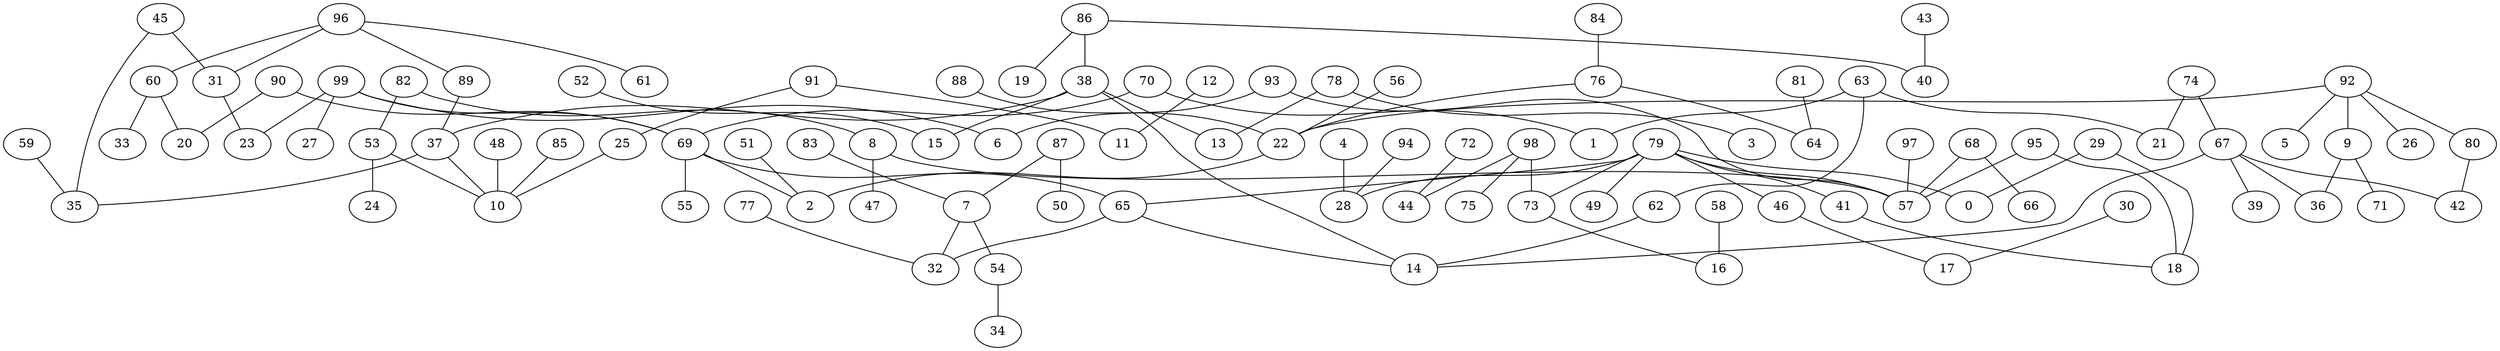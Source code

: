 digraph GG_graph {

subgraph G_graph {
edge [color = black]
"82" -> "53" [dir = none]
"77" -> "32" [dir = none]
"83" -> "7" [dir = none]
"80" -> "42" [dir = none]
"4" -> "28" [dir = none]
"51" -> "2" [dir = none]
"72" -> "44" [dir = none]
"12" -> "11" [dir = none]
"98" -> "75" [dir = none]
"98" -> "44" [dir = none]
"98" -> "73" [dir = none]
"97" -> "57" [dir = none]
"58" -> "16" [dir = none]
"84" -> "76" [dir = none]
"30" -> "17" [dir = none]
"78" -> "3" [dir = none]
"78" -> "13" [dir = none]
"53" -> "24" [dir = none]
"53" -> "10" [dir = none]
"52" -> "15" [dir = none]
"48" -> "10" [dir = none]
"92" -> "26" [dir = none]
"92" -> "5" [dir = none]
"92" -> "22" [dir = none]
"60" -> "33" [dir = none]
"60" -> "20" [dir = none]
"89" -> "37" [dir = none]
"74" -> "21" [dir = none]
"74" -> "67" [dir = none]
"86" -> "19" [dir = none]
"86" -> "40" [dir = none]
"86" -> "38" [dir = none]
"87" -> "50" [dir = none]
"87" -> "7" [dir = none]
"95" -> "57" [dir = none]
"81" -> "64" [dir = none]
"69" -> "55" [dir = none]
"69" -> "65" [dir = none]
"69" -> "2" [dir = none]
"25" -> "10" [dir = none]
"90" -> "20" [dir = none]
"90" -> "69" [dir = none]
"76" -> "64" [dir = none]
"76" -> "22" [dir = none]
"59" -> "35" [dir = none]
"67" -> "36" [dir = none]
"67" -> "42" [dir = none]
"67" -> "39" [dir = none]
"67" -> "14" [dir = none]
"73" -> "16" [dir = none]
"7" -> "54" [dir = none]
"7" -> "32" [dir = none]
"65" -> "14" [dir = none]
"65" -> "32" [dir = none]
"70" -> "1" [dir = none]
"70" -> "69" [dir = none]
"85" -> "10" [dir = none]
"22" -> "2" [dir = none]
"56" -> "22" [dir = none]
"79" -> "49" [dir = none]
"79" -> "41" [dir = none]
"79" -> "28" [dir = none]
"79" -> "73" [dir = none]
"79" -> "46" [dir = none]
"79" -> "0" [dir = none]
"79" -> "57" [dir = none]
"79" -> "65" [dir = none]
"91" -> "11" [dir = none]
"91" -> "25" [dir = none]
"37" -> "10" [dir = none]
"37" -> "35" [dir = none]
"46" -> "17" [dir = none]
"68" -> "66" [dir = none]
"68" -> "57" [dir = none]
"99" -> "27" [dir = none]
"99" -> "23" [dir = none]
"99" -> "69" [dir = none]
"29" -> "18" [dir = none]
"29" -> "0" [dir = none]
"94" -> "28" [dir = none]
"38" -> "13" [dir = none]
"38" -> "15" [dir = none]
"38" -> "37" [dir = none]
"38" -> "14" [dir = none]
"54" -> "34" [dir = none]
"88" -> "22" [dir = none]
"43" -> "40" [dir = none]
"96" -> "61" [dir = none]
"96" -> "89" [dir = none]
"8" -> "47" [dir = none]
"8" -> "57" [dir = none]
"63" -> "62" [dir = none]
"62" -> "14" [dir = none]
"9" -> "71" [dir = none]
"9" -> "36" [dir = none]
"93" -> "6" [dir = none]
"93" -> "57" [dir = none]
"31" -> "23" [dir = none]
"45" -> "35" [dir = none]
"99" -> "6" [dir = none]
"41" -> "18" [dir = none]
"96" -> "31" [dir = none]
"92" -> "80" [dir = none]
"82" -> "8" [dir = none]
"92" -> "9" [dir = none]
"96" -> "60" [dir = none]
"63" -> "21" [dir = none]
"45" -> "31" [dir = none]
"95" -> "18" [dir = none]
"63" -> "1" [dir = none]
}

}
